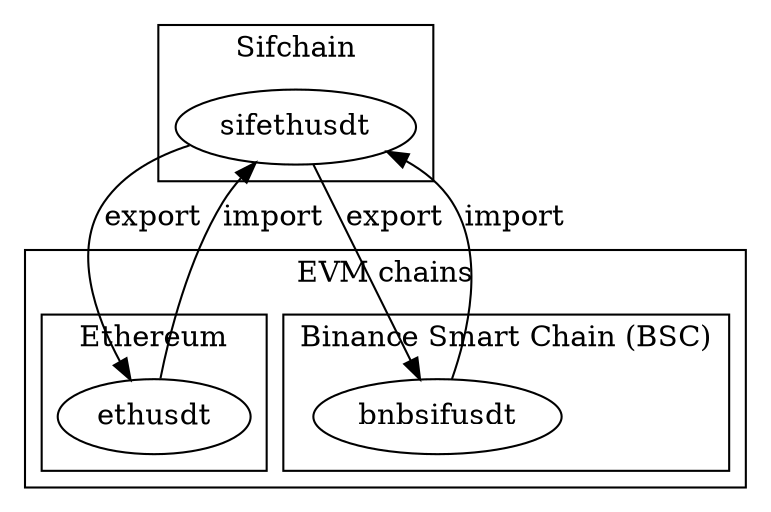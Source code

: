 digraph G {
    subgraph cluster_sifchain {
        label="Sifchain"
        sifethusdt
    }
    subgraph cluster_evm {
        label="EVM chains"
        subgraph cluster_etherum {
            label="Ethereum"
            ethusdt
        }
        subgraph cluster_bsc {
            label="Binance Smart Chain (BSC)"
            bnbsifusdt
        }
    }

    ethusdt -> sifethusdt [label="import"]
    sifethusdt -> bnbsifusdt [label="export"]
    sifethusdt -> ethusdt [label="export"]
    bnbsifusdt -> sifethusdt [label="import"]
}
